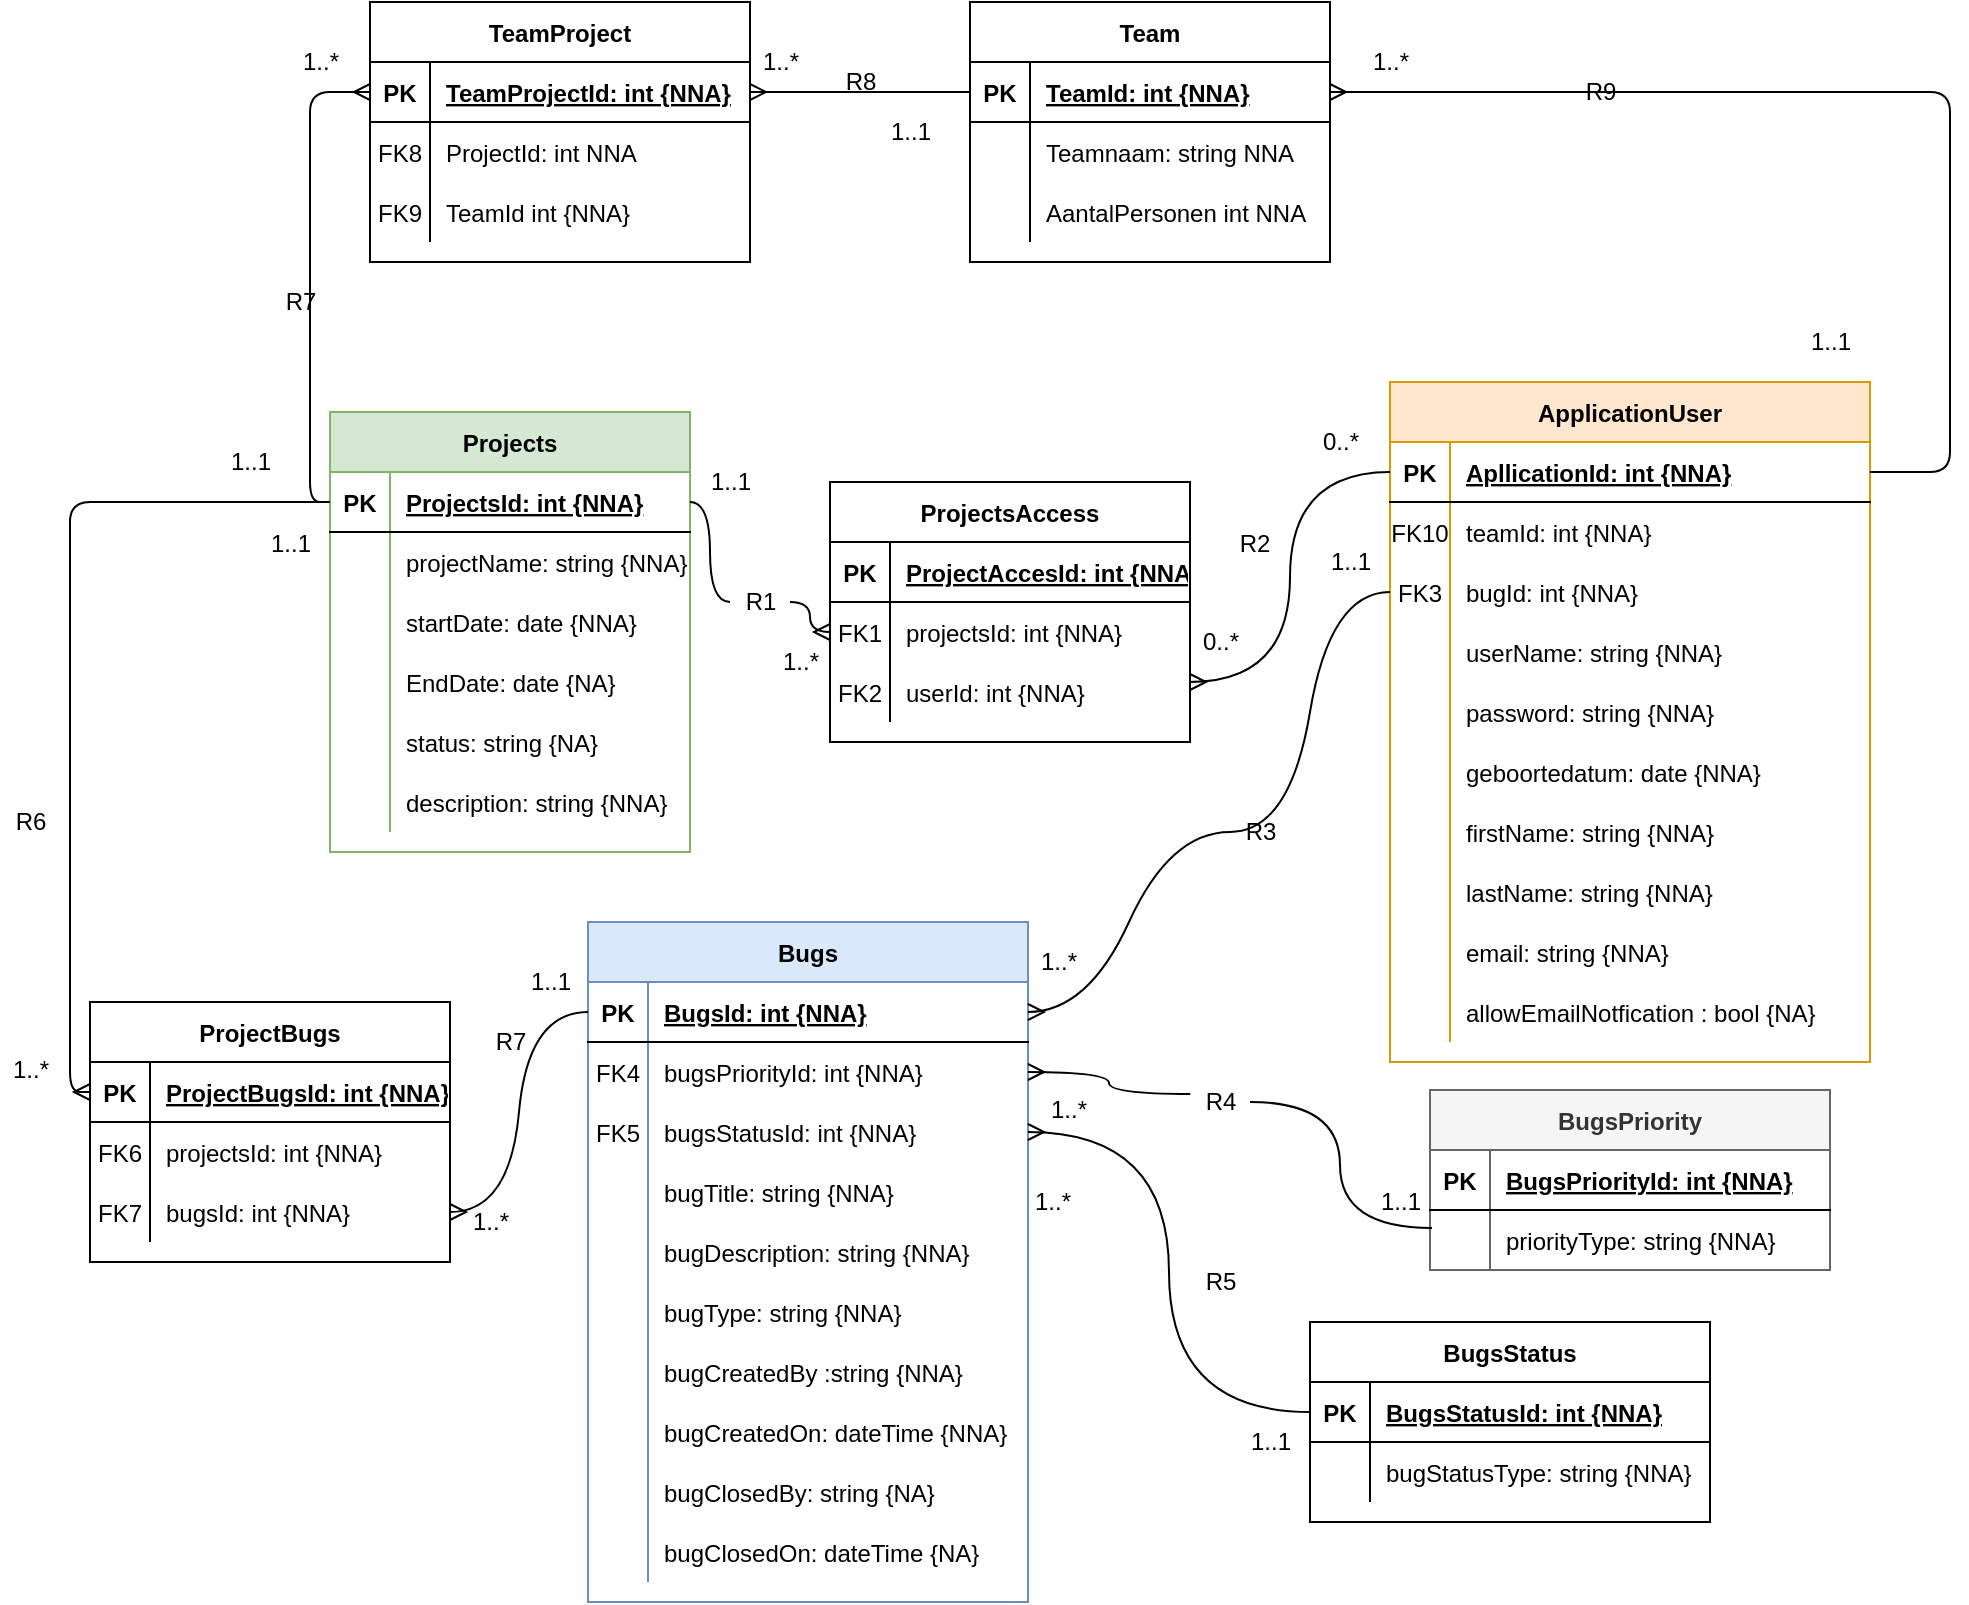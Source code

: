 <mxfile version="16.0.2" type="device"><diagram id="sYrJdFSdRzP28XP1w5QS" name="Page-1"><mxGraphModel dx="2331" dy="764" grid="1" gridSize="10" guides="1" tooltips="1" connect="1" arrows="1" fold="1" page="1" pageScale="1" pageWidth="827" pageHeight="1169" math="0" shadow="0"><root><mxCell id="0"/><mxCell id="1" parent="0"/><mxCell id="Xd3c6VwAZwD3uhumXCJo-1" value="Bugs" style="shape=table;startSize=30;container=1;collapsible=1;childLayout=tableLayout;fixedRows=1;rowLines=0;fontStyle=1;align=center;resizeLast=1;fillColor=#dae8fc;strokeColor=#6c8ebf;" parent="1" vertex="1"><mxGeometry x="159" y="510" width="220" height="340" as="geometry"/></mxCell><mxCell id="Xd3c6VwAZwD3uhumXCJo-2" value="" style="shape=partialRectangle;collapsible=0;dropTarget=0;pointerEvents=0;fillColor=none;top=0;left=0;bottom=1;right=0;points=[[0,0.5],[1,0.5]];portConstraint=eastwest;" parent="Xd3c6VwAZwD3uhumXCJo-1" vertex="1"><mxGeometry y="30" width="220" height="30" as="geometry"/></mxCell><mxCell id="Xd3c6VwAZwD3uhumXCJo-3" value="PK" style="shape=partialRectangle;connectable=0;fillColor=none;top=0;left=0;bottom=0;right=0;fontStyle=1;overflow=hidden;" parent="Xd3c6VwAZwD3uhumXCJo-2" vertex="1"><mxGeometry width="30" height="30" as="geometry"><mxRectangle width="30" height="30" as="alternateBounds"/></mxGeometry></mxCell><mxCell id="Xd3c6VwAZwD3uhumXCJo-4" value="BugsId: int {NNA}" style="shape=partialRectangle;connectable=0;fillColor=none;top=0;left=0;bottom=0;right=0;align=left;spacingLeft=6;fontStyle=5;overflow=hidden;" parent="Xd3c6VwAZwD3uhumXCJo-2" vertex="1"><mxGeometry x="30" width="190" height="30" as="geometry"><mxRectangle width="190" height="30" as="alternateBounds"/></mxGeometry></mxCell><mxCell id="Xd3c6VwAZwD3uhumXCJo-189" value="" style="shape=partialRectangle;collapsible=0;dropTarget=0;pointerEvents=0;fillColor=none;top=0;left=0;bottom=0;right=0;points=[[0,0.5],[1,0.5]];portConstraint=eastwest;" parent="Xd3c6VwAZwD3uhumXCJo-1" vertex="1"><mxGeometry y="60" width="220" height="30" as="geometry"/></mxCell><mxCell id="Xd3c6VwAZwD3uhumXCJo-190" value="FK4" style="shape=partialRectangle;connectable=0;fillColor=none;top=0;left=0;bottom=0;right=0;fontStyle=0;overflow=hidden;" parent="Xd3c6VwAZwD3uhumXCJo-189" vertex="1"><mxGeometry width="30" height="30" as="geometry"><mxRectangle width="30" height="30" as="alternateBounds"/></mxGeometry></mxCell><mxCell id="Xd3c6VwAZwD3uhumXCJo-191" value="bugsPriorityId: int {NNA}" style="shape=partialRectangle;connectable=0;fillColor=none;top=0;left=0;bottom=0;right=0;align=left;spacingLeft=6;fontStyle=0;overflow=hidden;" parent="Xd3c6VwAZwD3uhumXCJo-189" vertex="1"><mxGeometry x="30" width="190" height="30" as="geometry"><mxRectangle width="190" height="30" as="alternateBounds"/></mxGeometry></mxCell><mxCell id="Xd3c6VwAZwD3uhumXCJo-192" value="" style="shape=partialRectangle;collapsible=0;dropTarget=0;pointerEvents=0;fillColor=none;top=0;left=0;bottom=0;right=0;points=[[0,0.5],[1,0.5]];portConstraint=eastwest;" parent="Xd3c6VwAZwD3uhumXCJo-1" vertex="1"><mxGeometry y="90" width="220" height="30" as="geometry"/></mxCell><mxCell id="Xd3c6VwAZwD3uhumXCJo-193" value="FK5" style="shape=partialRectangle;connectable=0;fillColor=none;top=0;left=0;bottom=0;right=0;fontStyle=0;overflow=hidden;" parent="Xd3c6VwAZwD3uhumXCJo-192" vertex="1"><mxGeometry width="30" height="30" as="geometry"><mxRectangle width="30" height="30" as="alternateBounds"/></mxGeometry></mxCell><mxCell id="Xd3c6VwAZwD3uhumXCJo-194" value="bugsStatusId: int {NNA}" style="shape=partialRectangle;connectable=0;fillColor=none;top=0;left=0;bottom=0;right=0;align=left;spacingLeft=6;fontStyle=0;overflow=hidden;" parent="Xd3c6VwAZwD3uhumXCJo-192" vertex="1"><mxGeometry x="30" width="190" height="30" as="geometry"><mxRectangle width="190" height="30" as="alternateBounds"/></mxGeometry></mxCell><mxCell id="-JBkLrPbCirxYY0DL5yA-2" value="" style="shape=partialRectangle;collapsible=0;dropTarget=0;pointerEvents=0;fillColor=none;top=0;left=0;bottom=0;right=0;points=[[0,0.5],[1,0.5]];portConstraint=eastwest;" parent="Xd3c6VwAZwD3uhumXCJo-1" vertex="1"><mxGeometry y="120" width="220" height="30" as="geometry"/></mxCell><mxCell id="-JBkLrPbCirxYY0DL5yA-3" value="" style="shape=partialRectangle;connectable=0;fillColor=none;top=0;left=0;bottom=0;right=0;editable=1;overflow=hidden;" parent="-JBkLrPbCirxYY0DL5yA-2" vertex="1"><mxGeometry width="30" height="30" as="geometry"><mxRectangle width="30" height="30" as="alternateBounds"/></mxGeometry></mxCell><mxCell id="-JBkLrPbCirxYY0DL5yA-4" value="bugTitle: string {NNA}" style="shape=partialRectangle;connectable=0;fillColor=none;top=0;left=0;bottom=0;right=0;align=left;spacingLeft=6;overflow=hidden;" parent="-JBkLrPbCirxYY0DL5yA-2" vertex="1"><mxGeometry x="30" width="190" height="30" as="geometry"><mxRectangle width="190" height="30" as="alternateBounds"/></mxGeometry></mxCell><mxCell id="Xd3c6VwAZwD3uhumXCJo-137" value="" style="shape=partialRectangle;collapsible=0;dropTarget=0;pointerEvents=0;fillColor=none;top=0;left=0;bottom=0;right=0;points=[[0,0.5],[1,0.5]];portConstraint=eastwest;" parent="Xd3c6VwAZwD3uhumXCJo-1" vertex="1"><mxGeometry y="150" width="220" height="30" as="geometry"/></mxCell><mxCell id="Xd3c6VwAZwD3uhumXCJo-138" value="" style="shape=partialRectangle;connectable=0;fillColor=none;top=0;left=0;bottom=0;right=0;editable=1;overflow=hidden;" parent="Xd3c6VwAZwD3uhumXCJo-137" vertex="1"><mxGeometry width="30" height="30" as="geometry"><mxRectangle width="30" height="30" as="alternateBounds"/></mxGeometry></mxCell><mxCell id="Xd3c6VwAZwD3uhumXCJo-139" value="bugDescription: string {NNA}" style="shape=partialRectangle;connectable=0;fillColor=none;top=0;left=0;bottom=0;right=0;align=left;spacingLeft=6;overflow=hidden;" parent="Xd3c6VwAZwD3uhumXCJo-137" vertex="1"><mxGeometry x="30" width="190" height="30" as="geometry"><mxRectangle width="190" height="30" as="alternateBounds"/></mxGeometry></mxCell><mxCell id="Xd3c6VwAZwD3uhumXCJo-8" value="" style="shape=partialRectangle;collapsible=0;dropTarget=0;pointerEvents=0;fillColor=none;top=0;left=0;bottom=0;right=0;points=[[0,0.5],[1,0.5]];portConstraint=eastwest;" parent="Xd3c6VwAZwD3uhumXCJo-1" vertex="1"><mxGeometry y="180" width="220" height="30" as="geometry"/></mxCell><mxCell id="Xd3c6VwAZwD3uhumXCJo-9" value="" style="shape=partialRectangle;connectable=0;fillColor=none;top=0;left=0;bottom=0;right=0;editable=1;overflow=hidden;" parent="Xd3c6VwAZwD3uhumXCJo-8" vertex="1"><mxGeometry width="30" height="30" as="geometry"><mxRectangle width="30" height="30" as="alternateBounds"/></mxGeometry></mxCell><mxCell id="Xd3c6VwAZwD3uhumXCJo-10" value="bugType: string {NNA}" style="shape=partialRectangle;connectable=0;fillColor=none;top=0;left=0;bottom=0;right=0;align=left;spacingLeft=6;overflow=hidden;" parent="Xd3c6VwAZwD3uhumXCJo-8" vertex="1"><mxGeometry x="30" width="190" height="30" as="geometry"><mxRectangle width="190" height="30" as="alternateBounds"/></mxGeometry></mxCell><mxCell id="Xd3c6VwAZwD3uhumXCJo-11" value="" style="shape=partialRectangle;collapsible=0;dropTarget=0;pointerEvents=0;fillColor=none;top=0;left=0;bottom=0;right=0;points=[[0,0.5],[1,0.5]];portConstraint=eastwest;" parent="Xd3c6VwAZwD3uhumXCJo-1" vertex="1"><mxGeometry y="210" width="220" height="30" as="geometry"/></mxCell><mxCell id="Xd3c6VwAZwD3uhumXCJo-12" value="" style="shape=partialRectangle;connectable=0;fillColor=none;top=0;left=0;bottom=0;right=0;editable=1;overflow=hidden;" parent="Xd3c6VwAZwD3uhumXCJo-11" vertex="1"><mxGeometry width="30" height="30" as="geometry"><mxRectangle width="30" height="30" as="alternateBounds"/></mxGeometry></mxCell><mxCell id="Xd3c6VwAZwD3uhumXCJo-13" value="bugCreatedBy :string {NNA}" style="shape=partialRectangle;connectable=0;fillColor=none;top=0;left=0;bottom=0;right=0;align=left;spacingLeft=6;overflow=hidden;" parent="Xd3c6VwAZwD3uhumXCJo-11" vertex="1"><mxGeometry x="30" width="190" height="30" as="geometry"><mxRectangle width="190" height="30" as="alternateBounds"/></mxGeometry></mxCell><mxCell id="-JBkLrPbCirxYY0DL5yA-50" value="" style="shape=partialRectangle;collapsible=0;dropTarget=0;pointerEvents=0;fillColor=none;top=0;left=0;bottom=0;right=0;points=[[0,0.5],[1,0.5]];portConstraint=eastwest;" parent="Xd3c6VwAZwD3uhumXCJo-1" vertex="1"><mxGeometry y="240" width="220" height="30" as="geometry"/></mxCell><mxCell id="-JBkLrPbCirxYY0DL5yA-51" value="" style="shape=partialRectangle;connectable=0;fillColor=none;top=0;left=0;bottom=0;right=0;editable=1;overflow=hidden;" parent="-JBkLrPbCirxYY0DL5yA-50" vertex="1"><mxGeometry width="30" height="30" as="geometry"><mxRectangle width="30" height="30" as="alternateBounds"/></mxGeometry></mxCell><mxCell id="-JBkLrPbCirxYY0DL5yA-52" value="bugCreatedOn: dateTime {NNA}" style="shape=partialRectangle;connectable=0;fillColor=none;top=0;left=0;bottom=0;right=0;align=left;spacingLeft=6;overflow=hidden;" parent="-JBkLrPbCirxYY0DL5yA-50" vertex="1"><mxGeometry x="30" width="190" height="30" as="geometry"><mxRectangle width="190" height="30" as="alternateBounds"/></mxGeometry></mxCell><mxCell id="Xd3c6VwAZwD3uhumXCJo-33" value="" style="shape=partialRectangle;collapsible=0;dropTarget=0;pointerEvents=0;fillColor=none;top=0;left=0;bottom=0;right=0;points=[[0,0.5],[1,0.5]];portConstraint=eastwest;" parent="Xd3c6VwAZwD3uhumXCJo-1" vertex="1"><mxGeometry y="270" width="220" height="30" as="geometry"/></mxCell><mxCell id="Xd3c6VwAZwD3uhumXCJo-34" value="" style="shape=partialRectangle;connectable=0;fillColor=none;top=0;left=0;bottom=0;right=0;editable=1;overflow=hidden;" parent="Xd3c6VwAZwD3uhumXCJo-33" vertex="1"><mxGeometry width="30" height="30" as="geometry"><mxRectangle width="30" height="30" as="alternateBounds"/></mxGeometry></mxCell><mxCell id="Xd3c6VwAZwD3uhumXCJo-35" value="bugClosedBy: string {NA}" style="shape=partialRectangle;connectable=0;fillColor=none;top=0;left=0;bottom=0;right=0;align=left;spacingLeft=6;overflow=hidden;" parent="Xd3c6VwAZwD3uhumXCJo-33" vertex="1"><mxGeometry x="30" width="190" height="30" as="geometry"><mxRectangle width="190" height="30" as="alternateBounds"/></mxGeometry></mxCell><mxCell id="Xd3c6VwAZwD3uhumXCJo-36" value="" style="shape=partialRectangle;collapsible=0;dropTarget=0;pointerEvents=0;fillColor=none;top=0;left=0;bottom=0;right=0;points=[[0,0.5],[1,0.5]];portConstraint=eastwest;" parent="Xd3c6VwAZwD3uhumXCJo-1" vertex="1"><mxGeometry y="300" width="220" height="30" as="geometry"/></mxCell><mxCell id="Xd3c6VwAZwD3uhumXCJo-37" value="" style="shape=partialRectangle;connectable=0;fillColor=none;top=0;left=0;bottom=0;right=0;editable=1;overflow=hidden;" parent="Xd3c6VwAZwD3uhumXCJo-36" vertex="1"><mxGeometry width="30" height="30" as="geometry"><mxRectangle width="30" height="30" as="alternateBounds"/></mxGeometry></mxCell><mxCell id="Xd3c6VwAZwD3uhumXCJo-38" value="bugClosedOn: dateTime {NA}" style="shape=partialRectangle;connectable=0;fillColor=none;top=0;left=0;bottom=0;right=0;align=left;spacingLeft=6;overflow=hidden;" parent="Xd3c6VwAZwD3uhumXCJo-36" vertex="1"><mxGeometry x="30" width="190" height="30" as="geometry"><mxRectangle width="190" height="30" as="alternateBounds"/></mxGeometry></mxCell><mxCell id="Xd3c6VwAZwD3uhumXCJo-14" value="BugsPriority" style="shape=table;startSize=30;container=1;collapsible=1;childLayout=tableLayout;fixedRows=1;rowLines=0;fontStyle=1;align=center;resizeLast=1;fillColor=#f5f5f5;fontColor=#333333;strokeColor=#666666;" parent="1" vertex="1"><mxGeometry x="580" y="594" width="200" height="90" as="geometry"/></mxCell><mxCell id="Xd3c6VwAZwD3uhumXCJo-15" value="" style="shape=partialRectangle;collapsible=0;dropTarget=0;pointerEvents=0;fillColor=none;top=0;left=0;bottom=1;right=0;points=[[0,0.5],[1,0.5]];portConstraint=eastwest;" parent="Xd3c6VwAZwD3uhumXCJo-14" vertex="1"><mxGeometry y="30" width="200" height="30" as="geometry"/></mxCell><mxCell id="Xd3c6VwAZwD3uhumXCJo-16" value="PK" style="shape=partialRectangle;connectable=0;fillColor=none;top=0;left=0;bottom=0;right=0;fontStyle=1;overflow=hidden;" parent="Xd3c6VwAZwD3uhumXCJo-15" vertex="1"><mxGeometry width="30" height="30" as="geometry"><mxRectangle width="30" height="30" as="alternateBounds"/></mxGeometry></mxCell><mxCell id="Xd3c6VwAZwD3uhumXCJo-17" value="BugsPriorityId: int {NNA}" style="shape=partialRectangle;connectable=0;fillColor=none;top=0;left=0;bottom=0;right=0;align=left;spacingLeft=6;fontStyle=5;overflow=hidden;" parent="Xd3c6VwAZwD3uhumXCJo-15" vertex="1"><mxGeometry x="30" width="170" height="30" as="geometry"><mxRectangle width="170" height="30" as="alternateBounds"/></mxGeometry></mxCell><mxCell id="Xd3c6VwAZwD3uhumXCJo-18" value="" style="shape=partialRectangle;collapsible=0;dropTarget=0;pointerEvents=0;fillColor=none;top=0;left=0;bottom=0;right=0;points=[[0,0.5],[1,0.5]];portConstraint=eastwest;" parent="Xd3c6VwAZwD3uhumXCJo-14" vertex="1"><mxGeometry y="60" width="200" height="30" as="geometry"/></mxCell><mxCell id="Xd3c6VwAZwD3uhumXCJo-19" value="" style="shape=partialRectangle;connectable=0;fillColor=none;top=0;left=0;bottom=0;right=0;editable=1;overflow=hidden;" parent="Xd3c6VwAZwD3uhumXCJo-18" vertex="1"><mxGeometry width="30" height="30" as="geometry"><mxRectangle width="30" height="30" as="alternateBounds"/></mxGeometry></mxCell><mxCell id="Xd3c6VwAZwD3uhumXCJo-20" value="priorityType: string {NNA}" style="shape=partialRectangle;connectable=0;fillColor=none;top=0;left=0;bottom=0;right=0;align=left;spacingLeft=6;overflow=hidden;" parent="Xd3c6VwAZwD3uhumXCJo-18" vertex="1"><mxGeometry x="30" width="170" height="30" as="geometry"><mxRectangle width="170" height="30" as="alternateBounds"/></mxGeometry></mxCell><mxCell id="Xd3c6VwAZwD3uhumXCJo-39" value="Projects" style="shape=table;startSize=30;container=1;collapsible=1;childLayout=tableLayout;fixedRows=1;rowLines=0;fontStyle=1;align=center;resizeLast=1;fillColor=#d5e8d4;strokeColor=#82b366;" parent="1" vertex="1"><mxGeometry x="30" y="255" width="180" height="220" as="geometry"/></mxCell><mxCell id="Xd3c6VwAZwD3uhumXCJo-40" value="" style="shape=partialRectangle;collapsible=0;dropTarget=0;pointerEvents=0;fillColor=none;top=0;left=0;bottom=1;right=0;points=[[0,0.5],[1,0.5]];portConstraint=eastwest;" parent="Xd3c6VwAZwD3uhumXCJo-39" vertex="1"><mxGeometry y="30" width="180" height="30" as="geometry"/></mxCell><mxCell id="Xd3c6VwAZwD3uhumXCJo-41" value="PK" style="shape=partialRectangle;connectable=0;fillColor=none;top=0;left=0;bottom=0;right=0;fontStyle=1;overflow=hidden;" parent="Xd3c6VwAZwD3uhumXCJo-40" vertex="1"><mxGeometry width="30" height="30" as="geometry"><mxRectangle width="30" height="30" as="alternateBounds"/></mxGeometry></mxCell><mxCell id="Xd3c6VwAZwD3uhumXCJo-42" value="ProjectsId: int {NNA}" style="shape=partialRectangle;connectable=0;fillColor=none;top=0;left=0;bottom=0;right=0;align=left;spacingLeft=6;fontStyle=5;overflow=hidden;" parent="Xd3c6VwAZwD3uhumXCJo-40" vertex="1"><mxGeometry x="30" width="150" height="30" as="geometry"><mxRectangle width="150" height="30" as="alternateBounds"/></mxGeometry></mxCell><mxCell id="Xd3c6VwAZwD3uhumXCJo-43" value="" style="shape=partialRectangle;collapsible=0;dropTarget=0;pointerEvents=0;fillColor=none;top=0;left=0;bottom=0;right=0;points=[[0,0.5],[1,0.5]];portConstraint=eastwest;" parent="Xd3c6VwAZwD3uhumXCJo-39" vertex="1"><mxGeometry y="60" width="180" height="30" as="geometry"/></mxCell><mxCell id="Xd3c6VwAZwD3uhumXCJo-44" value="" style="shape=partialRectangle;connectable=0;fillColor=none;top=0;left=0;bottom=0;right=0;editable=1;overflow=hidden;" parent="Xd3c6VwAZwD3uhumXCJo-43" vertex="1"><mxGeometry width="30" height="30" as="geometry"><mxRectangle width="30" height="30" as="alternateBounds"/></mxGeometry></mxCell><mxCell id="Xd3c6VwAZwD3uhumXCJo-45" value="projectName: string {NNA}" style="shape=partialRectangle;connectable=0;fillColor=none;top=0;left=0;bottom=0;right=0;align=left;spacingLeft=6;overflow=hidden;" parent="Xd3c6VwAZwD3uhumXCJo-43" vertex="1"><mxGeometry x="30" width="150" height="30" as="geometry"><mxRectangle width="150" height="30" as="alternateBounds"/></mxGeometry></mxCell><mxCell id="Xd3c6VwAZwD3uhumXCJo-46" value="" style="shape=partialRectangle;collapsible=0;dropTarget=0;pointerEvents=0;fillColor=none;top=0;left=0;bottom=0;right=0;points=[[0,0.5],[1,0.5]];portConstraint=eastwest;" parent="Xd3c6VwAZwD3uhumXCJo-39" vertex="1"><mxGeometry y="90" width="180" height="30" as="geometry"/></mxCell><mxCell id="Xd3c6VwAZwD3uhumXCJo-47" value="" style="shape=partialRectangle;connectable=0;fillColor=none;top=0;left=0;bottom=0;right=0;editable=1;overflow=hidden;" parent="Xd3c6VwAZwD3uhumXCJo-46" vertex="1"><mxGeometry width="30" height="30" as="geometry"><mxRectangle width="30" height="30" as="alternateBounds"/></mxGeometry></mxCell><mxCell id="Xd3c6VwAZwD3uhumXCJo-48" value="startDate: date {NNA}" style="shape=partialRectangle;connectable=0;fillColor=none;top=0;left=0;bottom=0;right=0;align=left;spacingLeft=6;overflow=hidden;" parent="Xd3c6VwAZwD3uhumXCJo-46" vertex="1"><mxGeometry x="30" width="150" height="30" as="geometry"><mxRectangle width="150" height="30" as="alternateBounds"/></mxGeometry></mxCell><mxCell id="Xd3c6VwAZwD3uhumXCJo-49" value="" style="shape=partialRectangle;collapsible=0;dropTarget=0;pointerEvents=0;fillColor=none;top=0;left=0;bottom=0;right=0;points=[[0,0.5],[1,0.5]];portConstraint=eastwest;" parent="Xd3c6VwAZwD3uhumXCJo-39" vertex="1"><mxGeometry y="120" width="180" height="30" as="geometry"/></mxCell><mxCell id="Xd3c6VwAZwD3uhumXCJo-50" value="" style="shape=partialRectangle;connectable=0;fillColor=none;top=0;left=0;bottom=0;right=0;editable=1;overflow=hidden;" parent="Xd3c6VwAZwD3uhumXCJo-49" vertex="1"><mxGeometry width="30" height="30" as="geometry"><mxRectangle width="30" height="30" as="alternateBounds"/></mxGeometry></mxCell><mxCell id="Xd3c6VwAZwD3uhumXCJo-51" value="EndDate: date {NA}" style="shape=partialRectangle;connectable=0;fillColor=none;top=0;left=0;bottom=0;right=0;align=left;spacingLeft=6;overflow=hidden;" parent="Xd3c6VwAZwD3uhumXCJo-49" vertex="1"><mxGeometry x="30" width="150" height="30" as="geometry"><mxRectangle width="150" height="30" as="alternateBounds"/></mxGeometry></mxCell><mxCell id="Xd3c6VwAZwD3uhumXCJo-52" value="" style="shape=partialRectangle;collapsible=0;dropTarget=0;pointerEvents=0;fillColor=none;top=0;left=0;bottom=0;right=0;points=[[0,0.5],[1,0.5]];portConstraint=eastwest;" parent="Xd3c6VwAZwD3uhumXCJo-39" vertex="1"><mxGeometry y="150" width="180" height="30" as="geometry"/></mxCell><mxCell id="Xd3c6VwAZwD3uhumXCJo-53" value="" style="shape=partialRectangle;connectable=0;fillColor=none;top=0;left=0;bottom=0;right=0;editable=1;overflow=hidden;" parent="Xd3c6VwAZwD3uhumXCJo-52" vertex="1"><mxGeometry width="30" height="30" as="geometry"><mxRectangle width="30" height="30" as="alternateBounds"/></mxGeometry></mxCell><mxCell id="Xd3c6VwAZwD3uhumXCJo-54" value="status: string {NA}" style="shape=partialRectangle;connectable=0;fillColor=none;top=0;left=0;bottom=0;right=0;align=left;spacingLeft=6;overflow=hidden;" parent="Xd3c6VwAZwD3uhumXCJo-52" vertex="1"><mxGeometry x="30" width="150" height="30" as="geometry"><mxRectangle width="150" height="30" as="alternateBounds"/></mxGeometry></mxCell><mxCell id="Xd3c6VwAZwD3uhumXCJo-55" value="" style="shape=partialRectangle;collapsible=0;dropTarget=0;pointerEvents=0;fillColor=none;top=0;left=0;bottom=0;right=0;points=[[0,0.5],[1,0.5]];portConstraint=eastwest;" parent="Xd3c6VwAZwD3uhumXCJo-39" vertex="1"><mxGeometry y="180" width="180" height="30" as="geometry"/></mxCell><mxCell id="Xd3c6VwAZwD3uhumXCJo-56" value="" style="shape=partialRectangle;connectable=0;fillColor=none;top=0;left=0;bottom=0;right=0;editable=1;overflow=hidden;" parent="Xd3c6VwAZwD3uhumXCJo-55" vertex="1"><mxGeometry width="30" height="30" as="geometry"><mxRectangle width="30" height="30" as="alternateBounds"/></mxGeometry></mxCell><mxCell id="Xd3c6VwAZwD3uhumXCJo-57" value="description: string {NNA}" style="shape=partialRectangle;connectable=0;fillColor=none;top=0;left=0;bottom=0;right=0;align=left;spacingLeft=6;overflow=hidden;" parent="Xd3c6VwAZwD3uhumXCJo-55" vertex="1"><mxGeometry x="30" width="150" height="30" as="geometry"><mxRectangle width="150" height="30" as="alternateBounds"/></mxGeometry></mxCell><mxCell id="Xd3c6VwAZwD3uhumXCJo-64" value="ApplicationUser" style="shape=table;startSize=30;container=1;collapsible=1;childLayout=tableLayout;fixedRows=1;rowLines=0;fontStyle=1;align=center;resizeLast=1;fillColor=#ffe6cc;strokeColor=#d79b00;" parent="1" vertex="1"><mxGeometry x="560" y="240" width="240" height="340" as="geometry"/></mxCell><mxCell id="Xd3c6VwAZwD3uhumXCJo-65" value="" style="shape=partialRectangle;collapsible=0;dropTarget=0;pointerEvents=0;fillColor=none;top=0;left=0;bottom=1;right=0;points=[[0,0.5],[1,0.5]];portConstraint=eastwest;" parent="Xd3c6VwAZwD3uhumXCJo-64" vertex="1"><mxGeometry y="30" width="240" height="30" as="geometry"/></mxCell><mxCell id="Xd3c6VwAZwD3uhumXCJo-66" value="PK" style="shape=partialRectangle;connectable=0;fillColor=none;top=0;left=0;bottom=0;right=0;fontStyle=1;overflow=hidden;" parent="Xd3c6VwAZwD3uhumXCJo-65" vertex="1"><mxGeometry width="30" height="30" as="geometry"><mxRectangle width="30" height="30" as="alternateBounds"/></mxGeometry></mxCell><mxCell id="Xd3c6VwAZwD3uhumXCJo-67" value="ApllicationId: int {NNA}" style="shape=partialRectangle;connectable=0;fillColor=none;top=0;left=0;bottom=0;right=0;align=left;spacingLeft=6;fontStyle=5;overflow=hidden;" parent="Xd3c6VwAZwD3uhumXCJo-65" vertex="1"><mxGeometry x="30" width="210" height="30" as="geometry"><mxRectangle width="210" height="30" as="alternateBounds"/></mxGeometry></mxCell><mxCell id="Kerm3SxklqnUk0XQugny-40" value="" style="shape=partialRectangle;collapsible=0;dropTarget=0;pointerEvents=0;fillColor=none;top=0;left=0;bottom=0;right=0;points=[[0,0.5],[1,0.5]];portConstraint=eastwest;" parent="Xd3c6VwAZwD3uhumXCJo-64" vertex="1"><mxGeometry y="60" width="240" height="30" as="geometry"/></mxCell><mxCell id="Kerm3SxklqnUk0XQugny-41" value="FK10" style="shape=partialRectangle;connectable=0;fillColor=none;top=0;left=0;bottom=0;right=0;fontStyle=0;overflow=hidden;" parent="Kerm3SxklqnUk0XQugny-40" vertex="1"><mxGeometry width="30" height="30" as="geometry"/></mxCell><mxCell id="Kerm3SxklqnUk0XQugny-42" value="teamId: int {NNA}" style="shape=partialRectangle;connectable=0;fillColor=none;top=0;left=0;bottom=0;right=0;align=left;spacingLeft=6;fontStyle=0;overflow=hidden;" parent="Kerm3SxklqnUk0XQugny-40" vertex="1"><mxGeometry x="30" width="210" height="30" as="geometry"/></mxCell><mxCell id="-JBkLrPbCirxYY0DL5yA-9" value="" style="shape=partialRectangle;collapsible=0;dropTarget=0;pointerEvents=0;fillColor=none;top=0;left=0;bottom=0;right=0;points=[[0,0.5],[1,0.5]];portConstraint=eastwest;" parent="Xd3c6VwAZwD3uhumXCJo-64" vertex="1"><mxGeometry y="90" width="240" height="30" as="geometry"/></mxCell><mxCell id="-JBkLrPbCirxYY0DL5yA-10" value="FK3" style="shape=partialRectangle;connectable=0;fillColor=none;top=0;left=0;bottom=0;right=0;fontStyle=0;overflow=hidden;" parent="-JBkLrPbCirxYY0DL5yA-9" vertex="1"><mxGeometry width="30" height="30" as="geometry"><mxRectangle width="30" height="30" as="alternateBounds"/></mxGeometry></mxCell><mxCell id="-JBkLrPbCirxYY0DL5yA-11" value="bugId: int {NNA}" style="shape=partialRectangle;connectable=0;fillColor=none;top=0;left=0;bottom=0;right=0;align=left;spacingLeft=6;fontStyle=0;overflow=hidden;" parent="-JBkLrPbCirxYY0DL5yA-9" vertex="1"><mxGeometry x="30" width="210" height="30" as="geometry"><mxRectangle width="210" height="30" as="alternateBounds"/></mxGeometry></mxCell><mxCell id="Xd3c6VwAZwD3uhumXCJo-68" value="" style="shape=partialRectangle;collapsible=0;dropTarget=0;pointerEvents=0;fillColor=none;top=0;left=0;bottom=0;right=0;points=[[0,0.5],[1,0.5]];portConstraint=eastwest;" parent="Xd3c6VwAZwD3uhumXCJo-64" vertex="1"><mxGeometry y="120" width="240" height="30" as="geometry"/></mxCell><mxCell id="Xd3c6VwAZwD3uhumXCJo-69" value="" style="shape=partialRectangle;connectable=0;fillColor=none;top=0;left=0;bottom=0;right=0;editable=1;overflow=hidden;" parent="Xd3c6VwAZwD3uhumXCJo-68" vertex="1"><mxGeometry width="30" height="30" as="geometry"><mxRectangle width="30" height="30" as="alternateBounds"/></mxGeometry></mxCell><mxCell id="Xd3c6VwAZwD3uhumXCJo-70" value="userName: string {NNA}" style="shape=partialRectangle;connectable=0;fillColor=none;top=0;left=0;bottom=0;right=0;align=left;spacingLeft=6;overflow=hidden;" parent="Xd3c6VwAZwD3uhumXCJo-68" vertex="1"><mxGeometry x="30" width="210" height="30" as="geometry"><mxRectangle width="210" height="30" as="alternateBounds"/></mxGeometry></mxCell><mxCell id="Xd3c6VwAZwD3uhumXCJo-71" value="" style="shape=partialRectangle;collapsible=0;dropTarget=0;pointerEvents=0;fillColor=none;top=0;left=0;bottom=0;right=0;points=[[0,0.5],[1,0.5]];portConstraint=eastwest;" parent="Xd3c6VwAZwD3uhumXCJo-64" vertex="1"><mxGeometry y="150" width="240" height="30" as="geometry"/></mxCell><mxCell id="Xd3c6VwAZwD3uhumXCJo-72" value="" style="shape=partialRectangle;connectable=0;fillColor=none;top=0;left=0;bottom=0;right=0;editable=1;overflow=hidden;" parent="Xd3c6VwAZwD3uhumXCJo-71" vertex="1"><mxGeometry width="30" height="30" as="geometry"><mxRectangle width="30" height="30" as="alternateBounds"/></mxGeometry></mxCell><mxCell id="Xd3c6VwAZwD3uhumXCJo-73" value="password: string {NNA}" style="shape=partialRectangle;connectable=0;fillColor=none;top=0;left=0;bottom=0;right=0;align=left;spacingLeft=6;overflow=hidden;" parent="Xd3c6VwAZwD3uhumXCJo-71" vertex="1"><mxGeometry x="30" width="210" height="30" as="geometry"><mxRectangle width="210" height="30" as="alternateBounds"/></mxGeometry></mxCell><mxCell id="-JBkLrPbCirxYY0DL5yA-46" value="" style="shape=partialRectangle;collapsible=0;dropTarget=0;pointerEvents=0;fillColor=none;top=0;left=0;bottom=0;right=0;points=[[0,0.5],[1,0.5]];portConstraint=eastwest;" parent="Xd3c6VwAZwD3uhumXCJo-64" vertex="1"><mxGeometry y="180" width="240" height="30" as="geometry"/></mxCell><mxCell id="-JBkLrPbCirxYY0DL5yA-47" value="" style="shape=partialRectangle;connectable=0;fillColor=none;top=0;left=0;bottom=0;right=0;editable=1;overflow=hidden;" parent="-JBkLrPbCirxYY0DL5yA-46" vertex="1"><mxGeometry width="30" height="30" as="geometry"><mxRectangle width="30" height="30" as="alternateBounds"/></mxGeometry></mxCell><mxCell id="-JBkLrPbCirxYY0DL5yA-48" value="geboortedatum: date {NNA}" style="shape=partialRectangle;connectable=0;fillColor=none;top=0;left=0;bottom=0;right=0;align=left;spacingLeft=6;overflow=hidden;" parent="-JBkLrPbCirxYY0DL5yA-46" vertex="1"><mxGeometry x="30" width="210" height="30" as="geometry"><mxRectangle width="210" height="30" as="alternateBounds"/></mxGeometry></mxCell><mxCell id="Xd3c6VwAZwD3uhumXCJo-74" value="" style="shape=partialRectangle;collapsible=0;dropTarget=0;pointerEvents=0;fillColor=none;top=0;left=0;bottom=0;right=0;points=[[0,0.5],[1,0.5]];portConstraint=eastwest;" parent="Xd3c6VwAZwD3uhumXCJo-64" vertex="1"><mxGeometry y="210" width="240" height="30" as="geometry"/></mxCell><mxCell id="Xd3c6VwAZwD3uhumXCJo-75" value="" style="shape=partialRectangle;connectable=0;fillColor=none;top=0;left=0;bottom=0;right=0;editable=1;overflow=hidden;" parent="Xd3c6VwAZwD3uhumXCJo-74" vertex="1"><mxGeometry width="30" height="30" as="geometry"><mxRectangle width="30" height="30" as="alternateBounds"/></mxGeometry></mxCell><mxCell id="Xd3c6VwAZwD3uhumXCJo-76" value="firstName: string {NNA}" style="shape=partialRectangle;connectable=0;fillColor=none;top=0;left=0;bottom=0;right=0;align=left;spacingLeft=6;overflow=hidden;" parent="Xd3c6VwAZwD3uhumXCJo-74" vertex="1"><mxGeometry x="30" width="210" height="30" as="geometry"><mxRectangle width="210" height="30" as="alternateBounds"/></mxGeometry></mxCell><mxCell id="Xd3c6VwAZwD3uhumXCJo-77" value="" style="shape=partialRectangle;collapsible=0;dropTarget=0;pointerEvents=0;fillColor=none;top=0;left=0;bottom=0;right=0;points=[[0,0.5],[1,0.5]];portConstraint=eastwest;" parent="Xd3c6VwAZwD3uhumXCJo-64" vertex="1"><mxGeometry y="240" width="240" height="30" as="geometry"/></mxCell><mxCell id="Xd3c6VwAZwD3uhumXCJo-78" value="" style="shape=partialRectangle;connectable=0;fillColor=none;top=0;left=0;bottom=0;right=0;editable=1;overflow=hidden;" parent="Xd3c6VwAZwD3uhumXCJo-77" vertex="1"><mxGeometry width="30" height="30" as="geometry"><mxRectangle width="30" height="30" as="alternateBounds"/></mxGeometry></mxCell><mxCell id="Xd3c6VwAZwD3uhumXCJo-79" value="lastName: string {NNA}" style="shape=partialRectangle;connectable=0;fillColor=none;top=0;left=0;bottom=0;right=0;align=left;spacingLeft=6;overflow=hidden;" parent="Xd3c6VwAZwD3uhumXCJo-77" vertex="1"><mxGeometry x="30" width="210" height="30" as="geometry"><mxRectangle width="210" height="30" as="alternateBounds"/></mxGeometry></mxCell><mxCell id="Xd3c6VwAZwD3uhumXCJo-89" value="" style="shape=partialRectangle;collapsible=0;dropTarget=0;pointerEvents=0;fillColor=none;top=0;left=0;bottom=0;right=0;points=[[0,0.5],[1,0.5]];portConstraint=eastwest;" parent="Xd3c6VwAZwD3uhumXCJo-64" vertex="1"><mxGeometry y="270" width="240" height="30" as="geometry"/></mxCell><mxCell id="Xd3c6VwAZwD3uhumXCJo-90" value="" style="shape=partialRectangle;connectable=0;fillColor=none;top=0;left=0;bottom=0;right=0;editable=1;overflow=hidden;" parent="Xd3c6VwAZwD3uhumXCJo-89" vertex="1"><mxGeometry width="30" height="30" as="geometry"><mxRectangle width="30" height="30" as="alternateBounds"/></mxGeometry></mxCell><mxCell id="Xd3c6VwAZwD3uhumXCJo-91" value="email: string {NNA}" style="shape=partialRectangle;connectable=0;fillColor=none;top=0;left=0;bottom=0;right=0;align=left;spacingLeft=6;overflow=hidden;" parent="Xd3c6VwAZwD3uhumXCJo-89" vertex="1"><mxGeometry x="30" width="210" height="30" as="geometry"><mxRectangle width="210" height="30" as="alternateBounds"/></mxGeometry></mxCell><mxCell id="Xd3c6VwAZwD3uhumXCJo-186" value="" style="shape=partialRectangle;collapsible=0;dropTarget=0;pointerEvents=0;fillColor=none;top=0;left=0;bottom=0;right=0;points=[[0,0.5],[1,0.5]];portConstraint=eastwest;" parent="Xd3c6VwAZwD3uhumXCJo-64" vertex="1"><mxGeometry y="300" width="240" height="30" as="geometry"/></mxCell><mxCell id="Xd3c6VwAZwD3uhumXCJo-187" value="" style="shape=partialRectangle;connectable=0;fillColor=none;top=0;left=0;bottom=0;right=0;editable=1;overflow=hidden;" parent="Xd3c6VwAZwD3uhumXCJo-186" vertex="1"><mxGeometry width="30" height="30" as="geometry"><mxRectangle width="30" height="30" as="alternateBounds"/></mxGeometry></mxCell><mxCell id="Xd3c6VwAZwD3uhumXCJo-188" value="allowEmailNotfication : bool {NA}" style="shape=partialRectangle;connectable=0;fillColor=none;top=0;left=0;bottom=0;right=0;align=left;spacingLeft=6;overflow=hidden;" parent="Xd3c6VwAZwD3uhumXCJo-186" vertex="1"><mxGeometry x="30" width="210" height="30" as="geometry"><mxRectangle width="210" height="30" as="alternateBounds"/></mxGeometry></mxCell><mxCell id="Xd3c6VwAZwD3uhumXCJo-153" value="BugsStatus" style="shape=table;startSize=30;container=1;collapsible=1;childLayout=tableLayout;fixedRows=1;rowLines=0;fontStyle=1;align=center;resizeLast=1;" parent="1" vertex="1"><mxGeometry x="520" y="710" width="200" height="100" as="geometry"/></mxCell><mxCell id="Xd3c6VwAZwD3uhumXCJo-154" value="" style="shape=partialRectangle;collapsible=0;dropTarget=0;pointerEvents=0;fillColor=none;top=0;left=0;bottom=1;right=0;points=[[0,0.5],[1,0.5]];portConstraint=eastwest;" parent="Xd3c6VwAZwD3uhumXCJo-153" vertex="1"><mxGeometry y="30" width="200" height="30" as="geometry"/></mxCell><mxCell id="Xd3c6VwAZwD3uhumXCJo-155" value="PK" style="shape=partialRectangle;connectable=0;fillColor=none;top=0;left=0;bottom=0;right=0;fontStyle=1;overflow=hidden;" parent="Xd3c6VwAZwD3uhumXCJo-154" vertex="1"><mxGeometry width="30" height="30" as="geometry"><mxRectangle width="30" height="30" as="alternateBounds"/></mxGeometry></mxCell><mxCell id="Xd3c6VwAZwD3uhumXCJo-156" value="BugsStatusId: int {NNA}" style="shape=partialRectangle;connectable=0;fillColor=none;top=0;left=0;bottom=0;right=0;align=left;spacingLeft=6;fontStyle=5;overflow=hidden;" parent="Xd3c6VwAZwD3uhumXCJo-154" vertex="1"><mxGeometry x="30" width="170" height="30" as="geometry"><mxRectangle width="170" height="30" as="alternateBounds"/></mxGeometry></mxCell><mxCell id="Xd3c6VwAZwD3uhumXCJo-157" value="" style="shape=partialRectangle;collapsible=0;dropTarget=0;pointerEvents=0;fillColor=none;top=0;left=0;bottom=0;right=0;points=[[0,0.5],[1,0.5]];portConstraint=eastwest;" parent="Xd3c6VwAZwD3uhumXCJo-153" vertex="1"><mxGeometry y="60" width="200" height="30" as="geometry"/></mxCell><mxCell id="Xd3c6VwAZwD3uhumXCJo-158" value="" style="shape=partialRectangle;connectable=0;fillColor=none;top=0;left=0;bottom=0;right=0;editable=1;overflow=hidden;" parent="Xd3c6VwAZwD3uhumXCJo-157" vertex="1"><mxGeometry width="30" height="30" as="geometry"><mxRectangle width="30" height="30" as="alternateBounds"/></mxGeometry></mxCell><mxCell id="Xd3c6VwAZwD3uhumXCJo-159" value="bugStatusType: string {NNA}" style="shape=partialRectangle;connectable=0;fillColor=none;top=0;left=0;bottom=0;right=0;align=left;spacingLeft=6;overflow=hidden;" parent="Xd3c6VwAZwD3uhumXCJo-157" vertex="1"><mxGeometry x="30" width="170" height="30" as="geometry"><mxRectangle width="170" height="30" as="alternateBounds"/></mxGeometry></mxCell><mxCell id="Xd3c6VwAZwD3uhumXCJo-167" value="ProjectsAccess" style="shape=table;startSize=30;container=1;collapsible=1;childLayout=tableLayout;fixedRows=1;rowLines=0;fontStyle=1;align=center;resizeLast=1;" parent="1" vertex="1"><mxGeometry x="280" y="290" width="180" height="130" as="geometry"/></mxCell><mxCell id="Xd3c6VwAZwD3uhumXCJo-168" value="" style="shape=partialRectangle;collapsible=0;dropTarget=0;pointerEvents=0;fillColor=none;top=0;left=0;bottom=1;right=0;points=[[0,0.5],[1,0.5]];portConstraint=eastwest;" parent="Xd3c6VwAZwD3uhumXCJo-167" vertex="1"><mxGeometry y="30" width="180" height="30" as="geometry"/></mxCell><mxCell id="Xd3c6VwAZwD3uhumXCJo-169" value="PK" style="shape=partialRectangle;connectable=0;fillColor=none;top=0;left=0;bottom=0;right=0;fontStyle=1;overflow=hidden;" parent="Xd3c6VwAZwD3uhumXCJo-168" vertex="1"><mxGeometry width="30" height="30" as="geometry"><mxRectangle width="30" height="30" as="alternateBounds"/></mxGeometry></mxCell><mxCell id="Xd3c6VwAZwD3uhumXCJo-170" value="ProjectAccesId: int {NNA}" style="shape=partialRectangle;connectable=0;fillColor=none;top=0;left=0;bottom=0;right=0;align=left;spacingLeft=6;fontStyle=5;overflow=hidden;" parent="Xd3c6VwAZwD3uhumXCJo-168" vertex="1"><mxGeometry x="30" width="150" height="30" as="geometry"><mxRectangle width="150" height="30" as="alternateBounds"/></mxGeometry></mxCell><mxCell id="Xd3c6VwAZwD3uhumXCJo-171" value="" style="shape=partialRectangle;collapsible=0;dropTarget=0;pointerEvents=0;fillColor=none;top=0;left=0;bottom=0;right=0;points=[[0,0.5],[1,0.5]];portConstraint=eastwest;" parent="Xd3c6VwAZwD3uhumXCJo-167" vertex="1"><mxGeometry y="60" width="180" height="30" as="geometry"/></mxCell><mxCell id="Xd3c6VwAZwD3uhumXCJo-172" value="FK1" style="shape=partialRectangle;connectable=0;fillColor=none;top=0;left=0;bottom=0;right=0;editable=1;overflow=hidden;" parent="Xd3c6VwAZwD3uhumXCJo-171" vertex="1"><mxGeometry width="30" height="30" as="geometry"><mxRectangle width="30" height="30" as="alternateBounds"/></mxGeometry></mxCell><mxCell id="Xd3c6VwAZwD3uhumXCJo-173" value="projectsId: int {NNA}" style="shape=partialRectangle;connectable=0;fillColor=none;top=0;left=0;bottom=0;right=0;align=left;spacingLeft=6;overflow=hidden;" parent="Xd3c6VwAZwD3uhumXCJo-171" vertex="1"><mxGeometry x="30" width="150" height="30" as="geometry"><mxRectangle width="150" height="30" as="alternateBounds"/></mxGeometry></mxCell><mxCell id="Xd3c6VwAZwD3uhumXCJo-174" value="" style="shape=partialRectangle;collapsible=0;dropTarget=0;pointerEvents=0;fillColor=none;top=0;left=0;bottom=0;right=0;points=[[0,0.5],[1,0.5]];portConstraint=eastwest;" parent="Xd3c6VwAZwD3uhumXCJo-167" vertex="1"><mxGeometry y="90" width="180" height="30" as="geometry"/></mxCell><mxCell id="Xd3c6VwAZwD3uhumXCJo-175" value="FK2" style="shape=partialRectangle;connectable=0;fillColor=none;top=0;left=0;bottom=0;right=0;editable=1;overflow=hidden;" parent="Xd3c6VwAZwD3uhumXCJo-174" vertex="1"><mxGeometry width="30" height="30" as="geometry"><mxRectangle width="30" height="30" as="alternateBounds"/></mxGeometry></mxCell><mxCell id="Xd3c6VwAZwD3uhumXCJo-176" value="userId: int {NNA}" style="shape=partialRectangle;connectable=0;fillColor=none;top=0;left=0;bottom=0;right=0;align=left;spacingLeft=6;overflow=hidden;" parent="Xd3c6VwAZwD3uhumXCJo-174" vertex="1"><mxGeometry x="30" width="150" height="30" as="geometry"><mxRectangle width="150" height="30" as="alternateBounds"/></mxGeometry></mxCell><mxCell id="-JBkLrPbCirxYY0DL5yA-5" value="" style="edgeStyle=orthogonalEdgeStyle;fontSize=12;html=1;endArrow=ERmany;rounded=0;entryX=0;entryY=0.5;entryDx=0;entryDy=0;exitX=1;exitY=0.5;exitDx=0;exitDy=0;curved=1;startArrow=none;" parent="1" source="-JBkLrPbCirxYY0DL5yA-19" target="Xd3c6VwAZwD3uhumXCJo-171" edge="1"><mxGeometry width="100" height="100" relative="1" as="geometry"><mxPoint x="360" y="540" as="sourcePoint"/><mxPoint x="460" y="440" as="targetPoint"/></mxGeometry></mxCell><mxCell id="-JBkLrPbCirxYY0DL5yA-6" value="" style="edgeStyle=orthogonalEdgeStyle;fontSize=12;html=1;endArrow=ERmany;rounded=0;exitX=0;exitY=0.5;exitDx=0;exitDy=0;curved=1;" parent="1" source="Xd3c6VwAZwD3uhumXCJo-65" edge="1"><mxGeometry width="100" height="100" relative="1" as="geometry"><mxPoint x="360" y="540" as="sourcePoint"/><mxPoint x="460" y="390" as="targetPoint"/><Array as="points"><mxPoint x="510" y="285"/><mxPoint x="510" y="390"/></Array></mxGeometry></mxCell><mxCell id="-JBkLrPbCirxYY0DL5yA-7" value="" style="fontSize=12;html=1;endArrow=ERmany;rounded=0;entryX=1;entryY=0.5;entryDx=0;entryDy=0;exitX=0.005;exitY=0.3;exitDx=0;exitDy=0;exitPerimeter=0;edgeStyle=orthogonalEdgeStyle;curved=1;startArrow=none;" parent="1" source="-JBkLrPbCirxYY0DL5yA-49" target="Xd3c6VwAZwD3uhumXCJo-189" edge="1"><mxGeometry width="100" height="100" relative="1" as="geometry"><mxPoint x="360" y="700" as="sourcePoint"/><mxPoint x="460" y="600" as="targetPoint"/></mxGeometry></mxCell><mxCell id="-JBkLrPbCirxYY0DL5yA-15" value="1..*" style="text;html=1;align=center;verticalAlign=middle;resizable=0;points=[];autosize=1;strokeColor=none;fillColor=none;" parent="1" vertex="1"><mxGeometry x="250" y="370" width="30" height="20" as="geometry"/></mxCell><mxCell id="-JBkLrPbCirxYY0DL5yA-16" value="1..1" style="text;html=1;align=center;verticalAlign=middle;resizable=0;points=[];autosize=1;strokeColor=none;fillColor=none;" parent="1" vertex="1"><mxGeometry x="210" y="280" width="40" height="20" as="geometry"/></mxCell><mxCell id="-JBkLrPbCirxYY0DL5yA-17" value="0..*" style="text;html=1;align=center;verticalAlign=middle;resizable=0;points=[];autosize=1;strokeColor=none;fillColor=none;" parent="1" vertex="1"><mxGeometry x="520" y="260" width="30" height="20" as="geometry"/></mxCell><mxCell id="-JBkLrPbCirxYY0DL5yA-18" value="0..*" style="text;html=1;align=center;verticalAlign=middle;resizable=0;points=[];autosize=1;strokeColor=none;fillColor=none;" parent="1" vertex="1"><mxGeometry x="460" y="360" width="30" height="20" as="geometry"/></mxCell><mxCell id="-JBkLrPbCirxYY0DL5yA-19" value="R1" style="text;html=1;align=center;verticalAlign=middle;resizable=0;points=[];autosize=1;strokeColor=none;fillColor=none;" parent="1" vertex="1"><mxGeometry x="230" y="340" width="30" height="20" as="geometry"/></mxCell><mxCell id="-JBkLrPbCirxYY0DL5yA-20" value="" style="edgeStyle=orthogonalEdgeStyle;fontSize=12;html=1;endArrow=none;rounded=0;entryX=0;entryY=0.5;entryDx=0;entryDy=0;exitX=1;exitY=0.5;exitDx=0;exitDy=0;curved=1;" parent="1" source="Xd3c6VwAZwD3uhumXCJo-40" target="-JBkLrPbCirxYY0DL5yA-19" edge="1"><mxGeometry width="100" height="100" relative="1" as="geometry"><mxPoint x="210" y="300" as="sourcePoint"/><mxPoint x="280" y="365" as="targetPoint"/></mxGeometry></mxCell><mxCell id="-JBkLrPbCirxYY0DL5yA-21" value="R2" style="text;html=1;align=center;verticalAlign=middle;resizable=0;points=[];autosize=1;strokeColor=none;fillColor=none;" parent="1" vertex="1"><mxGeometry x="477" y="311" width="30" height="20" as="geometry"/></mxCell><mxCell id="-JBkLrPbCirxYY0DL5yA-27" value="1..*" style="text;html=1;align=center;verticalAlign=middle;resizable=0;points=[];autosize=1;strokeColor=none;fillColor=none;" parent="1" vertex="1"><mxGeometry x="379" y="520" width="30" height="20" as="geometry"/></mxCell><mxCell id="-JBkLrPbCirxYY0DL5yA-28" value="1..1" style="text;html=1;align=center;verticalAlign=middle;resizable=0;points=[];autosize=1;strokeColor=none;fillColor=none;" parent="1" vertex="1"><mxGeometry x="520" y="320" width="40" height="20" as="geometry"/></mxCell><mxCell id="-JBkLrPbCirxYY0DL5yA-29" value="1..*" style="text;html=1;align=center;verticalAlign=middle;resizable=0;points=[];autosize=1;strokeColor=none;fillColor=none;" parent="1" vertex="1"><mxGeometry x="384" y="594" width="30" height="20" as="geometry"/></mxCell><mxCell id="-JBkLrPbCirxYY0DL5yA-30" value="1..*" style="text;html=1;align=center;verticalAlign=middle;resizable=0;points=[];autosize=1;strokeColor=none;fillColor=none;" parent="1" vertex="1"><mxGeometry x="376" y="640" width="30" height="20" as="geometry"/></mxCell><mxCell id="-JBkLrPbCirxYY0DL5yA-32" value="1..1" style="text;html=1;align=center;verticalAlign=middle;resizable=0;points=[];autosize=1;strokeColor=none;fillColor=none;" parent="1" vertex="1"><mxGeometry x="545" y="640" width="40" height="20" as="geometry"/></mxCell><mxCell id="-JBkLrPbCirxYY0DL5yA-34" value="1..1" style="text;html=1;align=center;verticalAlign=middle;resizable=0;points=[];autosize=1;strokeColor=none;fillColor=none;" parent="1" vertex="1"><mxGeometry x="480" y="760" width="40" height="20" as="geometry"/></mxCell><mxCell id="-JBkLrPbCirxYY0DL5yA-36" value="" style="edgeStyle=entityRelationEdgeStyle;fontSize=12;html=1;endArrow=ERmany;rounded=0;curved=1;entryX=1;entryY=0.5;entryDx=0;entryDy=0;startArrow=none;" parent="1" source="-JBkLrPbCirxYY0DL5yA-24" target="Xd3c6VwAZwD3uhumXCJo-2" edge="1"><mxGeometry width="100" height="100" relative="1" as="geometry"><mxPoint x="340" y="500" as="sourcePoint"/><mxPoint x="440" y="400" as="targetPoint"/></mxGeometry></mxCell><mxCell id="-JBkLrPbCirxYY0DL5yA-37" value="R5" style="text;html=1;align=center;verticalAlign=middle;resizable=0;points=[];autosize=1;strokeColor=none;fillColor=none;" parent="1" vertex="1"><mxGeometry x="460" y="680" width="30" height="20" as="geometry"/></mxCell><mxCell id="-JBkLrPbCirxYY0DL5yA-49" value="R4" style="text;html=1;align=center;verticalAlign=middle;resizable=0;points=[];autosize=1;strokeColor=none;fillColor=none;" parent="1" vertex="1"><mxGeometry x="460" y="590" width="30" height="20" as="geometry"/></mxCell><mxCell id="-JBkLrPbCirxYY0DL5yA-54" value="" style="fontSize=12;html=1;endArrow=none;rounded=0;entryX=1;entryY=0.5;entryDx=0;entryDy=0;exitX=0.005;exitY=0.3;exitDx=0;exitDy=0;exitPerimeter=0;edgeStyle=orthogonalEdgeStyle;curved=1;" parent="1" source="Xd3c6VwAZwD3uhumXCJo-18" target="-JBkLrPbCirxYY0DL5yA-49" edge="1"><mxGeometry width="100" height="100" relative="1" as="geometry"><mxPoint x="581.0" y="639" as="sourcePoint"/><mxPoint x="380.0" y="595" as="targetPoint"/></mxGeometry></mxCell><mxCell id="-JBkLrPbCirxYY0DL5yA-24" value="R3" style="text;html=1;align=center;verticalAlign=middle;resizable=0;points=[];autosize=1;strokeColor=none;fillColor=none;" parent="1" vertex="1"><mxGeometry x="480" y="455" width="30" height="20" as="geometry"/></mxCell><mxCell id="-JBkLrPbCirxYY0DL5yA-55" value="" style="edgeStyle=entityRelationEdgeStyle;fontSize=12;html=1;endArrow=none;rounded=0;curved=1;entryX=0;entryY=0.5;entryDx=0;entryDy=0;exitX=0;exitY=0.5;exitDx=0;exitDy=0;" parent="1" source="-JBkLrPbCirxYY0DL5yA-9" target="-JBkLrPbCirxYY0DL5yA-24" edge="1"><mxGeometry width="100" height="100" relative="1" as="geometry"><mxPoint x="380.0" y="565" as="sourcePoint"/><mxPoint x="560.0" y="315.0" as="targetPoint"/></mxGeometry></mxCell><mxCell id="Z-i5BUZLR8Ni7H2R0vFN-2" value="" style="edgeStyle=orthogonalEdgeStyle;fontSize=12;html=1;endArrow=ERmany;rounded=0;entryX=1;entryY=0.5;entryDx=0;entryDy=0;exitX=0;exitY=0.5;exitDx=0;exitDy=0;curved=1;" parent="1" source="Xd3c6VwAZwD3uhumXCJo-154" target="Xd3c6VwAZwD3uhumXCJo-192" edge="1"><mxGeometry width="100" height="100" relative="1" as="geometry"><mxPoint x="370" y="770" as="sourcePoint"/><mxPoint x="470" y="670" as="targetPoint"/></mxGeometry></mxCell><mxCell id="Z-i5BUZLR8Ni7H2R0vFN-3" value="ProjectBugs" style="shape=table;startSize=30;container=1;collapsible=1;childLayout=tableLayout;fixedRows=1;rowLines=0;fontStyle=1;align=center;resizeLast=1;" parent="1" vertex="1"><mxGeometry x="-90" y="550" width="180" height="130" as="geometry"/></mxCell><mxCell id="Z-i5BUZLR8Ni7H2R0vFN-4" value="" style="shape=partialRectangle;collapsible=0;dropTarget=0;pointerEvents=0;fillColor=none;top=0;left=0;bottom=1;right=0;points=[[0,0.5],[1,0.5]];portConstraint=eastwest;" parent="Z-i5BUZLR8Ni7H2R0vFN-3" vertex="1"><mxGeometry y="30" width="180" height="30" as="geometry"/></mxCell><mxCell id="Z-i5BUZLR8Ni7H2R0vFN-5" value="PK" style="shape=partialRectangle;connectable=0;fillColor=none;top=0;left=0;bottom=0;right=0;fontStyle=1;overflow=hidden;" parent="Z-i5BUZLR8Ni7H2R0vFN-4" vertex="1"><mxGeometry width="30" height="30" as="geometry"><mxRectangle width="30" height="30" as="alternateBounds"/></mxGeometry></mxCell><mxCell id="Z-i5BUZLR8Ni7H2R0vFN-6" value="ProjectBugsId: int {NNA}" style="shape=partialRectangle;connectable=0;fillColor=none;top=0;left=0;bottom=0;right=0;align=left;spacingLeft=6;fontStyle=5;overflow=hidden;" parent="Z-i5BUZLR8Ni7H2R0vFN-4" vertex="1"><mxGeometry x="30" width="150" height="30" as="geometry"><mxRectangle width="150" height="30" as="alternateBounds"/></mxGeometry></mxCell><mxCell id="Z-i5BUZLR8Ni7H2R0vFN-7" value="" style="shape=partialRectangle;collapsible=0;dropTarget=0;pointerEvents=0;fillColor=none;top=0;left=0;bottom=0;right=0;points=[[0,0.5],[1,0.5]];portConstraint=eastwest;" parent="Z-i5BUZLR8Ni7H2R0vFN-3" vertex="1"><mxGeometry y="60" width="180" height="30" as="geometry"/></mxCell><mxCell id="Z-i5BUZLR8Ni7H2R0vFN-8" value="FK6" style="shape=partialRectangle;connectable=0;fillColor=none;top=0;left=0;bottom=0;right=0;editable=1;overflow=hidden;" parent="Z-i5BUZLR8Ni7H2R0vFN-7" vertex="1"><mxGeometry width="30" height="30" as="geometry"><mxRectangle width="30" height="30" as="alternateBounds"/></mxGeometry></mxCell><mxCell id="Z-i5BUZLR8Ni7H2R0vFN-9" value="projectsId: int {NNA}" style="shape=partialRectangle;connectable=0;fillColor=none;top=0;left=0;bottom=0;right=0;align=left;spacingLeft=6;overflow=hidden;" parent="Z-i5BUZLR8Ni7H2R0vFN-7" vertex="1"><mxGeometry x="30" width="150" height="30" as="geometry"><mxRectangle width="150" height="30" as="alternateBounds"/></mxGeometry></mxCell><mxCell id="Z-i5BUZLR8Ni7H2R0vFN-10" value="" style="shape=partialRectangle;collapsible=0;dropTarget=0;pointerEvents=0;fillColor=none;top=0;left=0;bottom=0;right=0;points=[[0,0.5],[1,0.5]];portConstraint=eastwest;" parent="Z-i5BUZLR8Ni7H2R0vFN-3" vertex="1"><mxGeometry y="90" width="180" height="30" as="geometry"/></mxCell><mxCell id="Z-i5BUZLR8Ni7H2R0vFN-11" value="FK7" style="shape=partialRectangle;connectable=0;fillColor=none;top=0;left=0;bottom=0;right=0;editable=1;overflow=hidden;" parent="Z-i5BUZLR8Ni7H2R0vFN-10" vertex="1"><mxGeometry width="30" height="30" as="geometry"><mxRectangle width="30" height="30" as="alternateBounds"/></mxGeometry></mxCell><mxCell id="Z-i5BUZLR8Ni7H2R0vFN-12" value="bugsId: int {NNA}" style="shape=partialRectangle;connectable=0;fillColor=none;top=0;left=0;bottom=0;right=0;align=left;spacingLeft=6;overflow=hidden;" parent="Z-i5BUZLR8Ni7H2R0vFN-10" vertex="1"><mxGeometry x="30" width="150" height="30" as="geometry"><mxRectangle width="150" height="30" as="alternateBounds"/></mxGeometry></mxCell><mxCell id="Z-i5BUZLR8Ni7H2R0vFN-17" value="" style="edgeStyle=entityRelationEdgeStyle;fontSize=12;html=1;endArrow=ERmany;rounded=0;curved=1;entryX=1;entryY=0.5;entryDx=0;entryDy=0;exitX=0;exitY=0.5;exitDx=0;exitDy=0;" parent="1" source="Xd3c6VwAZwD3uhumXCJo-2" target="Z-i5BUZLR8Ni7H2R0vFN-10" edge="1"><mxGeometry width="100" height="100" relative="1" as="geometry"><mxPoint x="170" y="670" as="sourcePoint"/><mxPoint x="270" y="570" as="targetPoint"/></mxGeometry></mxCell><mxCell id="Z-i5BUZLR8Ni7H2R0vFN-18" value="1..*" style="text;html=1;align=center;verticalAlign=middle;resizable=0;points=[];autosize=1;strokeColor=none;fillColor=none;" parent="1" vertex="1"><mxGeometry x="-135" y="574" width="30" height="20" as="geometry"/></mxCell><mxCell id="Z-i5BUZLR8Ni7H2R0vFN-19" value="1..1" style="text;html=1;align=center;verticalAlign=middle;resizable=0;points=[];autosize=1;strokeColor=none;fillColor=none;" parent="1" vertex="1"><mxGeometry x="-10" y="311" width="40" height="20" as="geometry"/></mxCell><mxCell id="Z-i5BUZLR8Ni7H2R0vFN-20" value="1..*" style="text;html=1;align=center;verticalAlign=middle;resizable=0;points=[];autosize=1;strokeColor=none;fillColor=none;" parent="1" vertex="1"><mxGeometry x="95" y="650" width="30" height="20" as="geometry"/></mxCell><mxCell id="Z-i5BUZLR8Ni7H2R0vFN-21" value="1..1" style="text;html=1;align=center;verticalAlign=middle;resizable=0;points=[];autosize=1;strokeColor=none;fillColor=none;" parent="1" vertex="1"><mxGeometry x="120" y="530" width="40" height="20" as="geometry"/></mxCell><mxCell id="Z-i5BUZLR8Ni7H2R0vFN-22" value="R6" style="text;html=1;align=center;verticalAlign=middle;resizable=0;points=[];autosize=1;strokeColor=none;fillColor=none;" parent="1" vertex="1"><mxGeometry x="-135" y="450" width="30" height="20" as="geometry"/></mxCell><mxCell id="Z-i5BUZLR8Ni7H2R0vFN-23" value="R7" style="text;html=1;align=center;verticalAlign=middle;resizable=0;points=[];autosize=1;strokeColor=none;fillColor=none;" parent="1" vertex="1"><mxGeometry x="105" y="560" width="30" height="20" as="geometry"/></mxCell><mxCell id="Kerm3SxklqnUk0XQugny-1" value="Team" style="shape=table;startSize=30;container=1;collapsible=1;childLayout=tableLayout;fixedRows=1;rowLines=0;fontStyle=1;align=center;resizeLast=1;" parent="1" vertex="1"><mxGeometry x="350" y="50" width="180" height="130" as="geometry"/></mxCell><mxCell id="Kerm3SxklqnUk0XQugny-2" value="" style="shape=partialRectangle;collapsible=0;dropTarget=0;pointerEvents=0;fillColor=none;top=0;left=0;bottom=1;right=0;points=[[0,0.5],[1,0.5]];portConstraint=eastwest;" parent="Kerm3SxklqnUk0XQugny-1" vertex="1"><mxGeometry y="30" width="180" height="30" as="geometry"/></mxCell><mxCell id="Kerm3SxklqnUk0XQugny-3" value="PK" style="shape=partialRectangle;connectable=0;fillColor=none;top=0;left=0;bottom=0;right=0;fontStyle=1;overflow=hidden;" parent="Kerm3SxklqnUk0XQugny-2" vertex="1"><mxGeometry width="30" height="30" as="geometry"/></mxCell><mxCell id="Kerm3SxklqnUk0XQugny-4" value="TeamId: int {NNA}" style="shape=partialRectangle;connectable=0;fillColor=none;top=0;left=0;bottom=0;right=0;align=left;spacingLeft=6;fontStyle=5;overflow=hidden;" parent="Kerm3SxklqnUk0XQugny-2" vertex="1"><mxGeometry x="30" width="150" height="30" as="geometry"/></mxCell><mxCell id="Kerm3SxklqnUk0XQugny-8" value="" style="shape=partialRectangle;collapsible=0;dropTarget=0;pointerEvents=0;fillColor=none;top=0;left=0;bottom=0;right=0;points=[[0,0.5],[1,0.5]];portConstraint=eastwest;" parent="Kerm3SxklqnUk0XQugny-1" vertex="1"><mxGeometry y="60" width="180" height="30" as="geometry"/></mxCell><mxCell id="Kerm3SxklqnUk0XQugny-9" value="" style="shape=partialRectangle;connectable=0;fillColor=none;top=0;left=0;bottom=0;right=0;editable=1;overflow=hidden;" parent="Kerm3SxklqnUk0XQugny-8" vertex="1"><mxGeometry width="30" height="30" as="geometry"/></mxCell><mxCell id="Kerm3SxklqnUk0XQugny-10" value="Teamnaam: string NNA" style="shape=partialRectangle;connectable=0;fillColor=none;top=0;left=0;bottom=0;right=0;align=left;spacingLeft=6;overflow=hidden;" parent="Kerm3SxklqnUk0XQugny-8" vertex="1"><mxGeometry x="30" width="150" height="30" as="geometry"/></mxCell><mxCell id="Kerm3SxklqnUk0XQugny-11" value="" style="shape=partialRectangle;collapsible=0;dropTarget=0;pointerEvents=0;fillColor=none;top=0;left=0;bottom=0;right=0;points=[[0,0.5],[1,0.5]];portConstraint=eastwest;" parent="Kerm3SxklqnUk0XQugny-1" vertex="1"><mxGeometry y="90" width="180" height="30" as="geometry"/></mxCell><mxCell id="Kerm3SxklqnUk0XQugny-12" value="" style="shape=partialRectangle;connectable=0;fillColor=none;top=0;left=0;bottom=0;right=0;editable=1;overflow=hidden;" parent="Kerm3SxklqnUk0XQugny-11" vertex="1"><mxGeometry width="30" height="30" as="geometry"/></mxCell><mxCell id="Kerm3SxklqnUk0XQugny-13" value="AantalPersonen int NNA" style="shape=partialRectangle;connectable=0;fillColor=none;top=0;left=0;bottom=0;right=0;align=left;spacingLeft=6;overflow=hidden;" parent="Kerm3SxklqnUk0XQugny-11" vertex="1"><mxGeometry x="30" width="150" height="30" as="geometry"/></mxCell><mxCell id="Kerm3SxklqnUk0XQugny-14" value="TeamProject" style="shape=table;startSize=30;container=1;collapsible=1;childLayout=tableLayout;fixedRows=1;rowLines=0;fontStyle=1;align=center;resizeLast=1;" parent="1" vertex="1"><mxGeometry x="50" y="50" width="190" height="130" as="geometry"/></mxCell><mxCell id="Kerm3SxklqnUk0XQugny-15" value="" style="shape=partialRectangle;collapsible=0;dropTarget=0;pointerEvents=0;fillColor=none;top=0;left=0;bottom=1;right=0;points=[[0,0.5],[1,0.5]];portConstraint=eastwest;" parent="Kerm3SxklqnUk0XQugny-14" vertex="1"><mxGeometry y="30" width="190" height="30" as="geometry"/></mxCell><mxCell id="Kerm3SxklqnUk0XQugny-16" value="PK" style="shape=partialRectangle;connectable=0;fillColor=none;top=0;left=0;bottom=0;right=0;fontStyle=1;overflow=hidden;" parent="Kerm3SxklqnUk0XQugny-15" vertex="1"><mxGeometry width="30" height="30" as="geometry"><mxRectangle width="30" height="30" as="alternateBounds"/></mxGeometry></mxCell><mxCell id="Kerm3SxklqnUk0XQugny-17" value="TeamProjectId: int {NNA}" style="shape=partialRectangle;connectable=0;fillColor=none;top=0;left=0;bottom=0;right=0;align=left;spacingLeft=6;fontStyle=5;overflow=hidden;" parent="Kerm3SxklqnUk0XQugny-15" vertex="1"><mxGeometry x="30" width="160" height="30" as="geometry"><mxRectangle width="160" height="30" as="alternateBounds"/></mxGeometry></mxCell><mxCell id="Kerm3SxklqnUk0XQugny-18" value="" style="shape=partialRectangle;collapsible=0;dropTarget=0;pointerEvents=0;fillColor=none;top=0;left=0;bottom=0;right=0;points=[[0,0.5],[1,0.5]];portConstraint=eastwest;" parent="Kerm3SxklqnUk0XQugny-14" vertex="1"><mxGeometry y="60" width="190" height="30" as="geometry"/></mxCell><mxCell id="Kerm3SxklqnUk0XQugny-19" value="FK8" style="shape=partialRectangle;connectable=0;fillColor=none;top=0;left=0;bottom=0;right=0;editable=1;overflow=hidden;" parent="Kerm3SxklqnUk0XQugny-18" vertex="1"><mxGeometry width="30" height="30" as="geometry"><mxRectangle width="30" height="30" as="alternateBounds"/></mxGeometry></mxCell><mxCell id="Kerm3SxklqnUk0XQugny-20" value="ProjectId: int NNA" style="shape=partialRectangle;connectable=0;fillColor=none;top=0;left=0;bottom=0;right=0;align=left;spacingLeft=6;overflow=hidden;" parent="Kerm3SxklqnUk0XQugny-18" vertex="1"><mxGeometry x="30" width="160" height="30" as="geometry"><mxRectangle width="160" height="30" as="alternateBounds"/></mxGeometry></mxCell><mxCell id="Kerm3SxklqnUk0XQugny-21" value="" style="shape=partialRectangle;collapsible=0;dropTarget=0;pointerEvents=0;fillColor=none;top=0;left=0;bottom=0;right=0;points=[[0,0.5],[1,0.5]];portConstraint=eastwest;" parent="Kerm3SxklqnUk0XQugny-14" vertex="1"><mxGeometry y="90" width="190" height="30" as="geometry"/></mxCell><mxCell id="Kerm3SxklqnUk0XQugny-22" value="FK9" style="shape=partialRectangle;connectable=0;fillColor=none;top=0;left=0;bottom=0;right=0;editable=1;overflow=hidden;" parent="Kerm3SxklqnUk0XQugny-21" vertex="1"><mxGeometry width="30" height="30" as="geometry"><mxRectangle width="30" height="30" as="alternateBounds"/></mxGeometry></mxCell><mxCell id="Kerm3SxklqnUk0XQugny-23" value="TeamId int {NNA}" style="shape=partialRectangle;connectable=0;fillColor=none;top=0;left=0;bottom=0;right=0;align=left;spacingLeft=6;overflow=hidden;" parent="Kerm3SxklqnUk0XQugny-21" vertex="1"><mxGeometry x="30" width="160" height="30" as="geometry"><mxRectangle width="160" height="30" as="alternateBounds"/></mxGeometry></mxCell><mxCell id="Kerm3SxklqnUk0XQugny-28" value="" style="edgeStyle=orthogonalEdgeStyle;fontSize=12;html=1;endArrow=ERmany;entryX=0;entryY=0.5;entryDx=0;entryDy=0;exitX=0;exitY=0.5;exitDx=0;exitDy=0;" parent="1" source="Xd3c6VwAZwD3uhumXCJo-40" target="Kerm3SxklqnUk0XQugny-15" edge="1"><mxGeometry width="100" height="100" relative="1" as="geometry"><mxPoint x="340" y="320" as="sourcePoint"/><mxPoint x="440" y="220" as="targetPoint"/></mxGeometry></mxCell><mxCell id="Kerm3SxklqnUk0XQugny-29" value="" style="edgeStyle=entityRelationEdgeStyle;fontSize=12;html=1;endArrow=ERmany;entryX=1;entryY=0.5;entryDx=0;entryDy=0;exitX=0;exitY=0.5;exitDx=0;exitDy=0;" parent="1" source="Kerm3SxklqnUk0XQugny-2" target="Kerm3SxklqnUk0XQugny-15" edge="1"><mxGeometry width="100" height="100" relative="1" as="geometry"><mxPoint x="340" y="320" as="sourcePoint"/><mxPoint x="440" y="220" as="targetPoint"/></mxGeometry></mxCell><mxCell id="Kerm3SxklqnUk0XQugny-30" value="" style="edgeStyle=orthogonalEdgeStyle;fontSize=12;html=1;endArrow=ERmany;entryX=1;entryY=0.5;entryDx=0;entryDy=0;exitX=1;exitY=0.5;exitDx=0;exitDy=0;" parent="1" source="Xd3c6VwAZwD3uhumXCJo-65" target="Kerm3SxklqnUk0XQugny-2" edge="1"><mxGeometry width="100" height="100" relative="1" as="geometry"><mxPoint x="590" y="320" as="sourcePoint"/><mxPoint x="690" y="220" as="targetPoint"/><Array as="points"><mxPoint x="840" y="285"/><mxPoint x="840" y="95"/></Array></mxGeometry></mxCell><mxCell id="Kerm3SxklqnUk0XQugny-31" value="1..*" style="text;html=1;align=center;verticalAlign=middle;resizable=0;points=[];autosize=1;strokeColor=none;fillColor=none;" parent="1" vertex="1"><mxGeometry x="10" y="70" width="30" height="20" as="geometry"/></mxCell><mxCell id="Kerm3SxklqnUk0XQugny-32" value="1..1" style="text;html=1;align=center;verticalAlign=middle;resizable=0;points=[];autosize=1;strokeColor=none;fillColor=none;" parent="1" vertex="1"><mxGeometry x="-30" y="270" width="40" height="20" as="geometry"/></mxCell><mxCell id="Kerm3SxklqnUk0XQugny-33" value="1..1" style="text;html=1;align=center;verticalAlign=middle;resizable=0;points=[];autosize=1;strokeColor=none;fillColor=none;" parent="1" vertex="1"><mxGeometry x="300" y="105" width="40" height="20" as="geometry"/></mxCell><mxCell id="Kerm3SxklqnUk0XQugny-34" value="1..*" style="text;html=1;align=center;verticalAlign=middle;resizable=0;points=[];autosize=1;strokeColor=none;fillColor=none;" parent="1" vertex="1"><mxGeometry x="240" y="70" width="30" height="20" as="geometry"/></mxCell><mxCell id="Kerm3SxklqnUk0XQugny-35" value="1..1" style="text;html=1;align=center;verticalAlign=middle;resizable=0;points=[];autosize=1;strokeColor=none;fillColor=none;" parent="1" vertex="1"><mxGeometry x="760" y="210" width="40" height="20" as="geometry"/></mxCell><mxCell id="Kerm3SxklqnUk0XQugny-36" value="1..*" style="text;html=1;align=center;verticalAlign=middle;resizable=0;points=[];autosize=1;strokeColor=none;fillColor=none;" parent="1" vertex="1"><mxGeometry x="545" y="70" width="30" height="20" as="geometry"/></mxCell><mxCell id="Kerm3SxklqnUk0XQugny-37" value="R7" style="text;html=1;align=center;verticalAlign=middle;resizable=0;points=[];autosize=1;" parent="1" vertex="1"><mxGeometry y="190" width="30" height="20" as="geometry"/></mxCell><mxCell id="Kerm3SxklqnUk0XQugny-38" value="R8" style="text;html=1;align=center;verticalAlign=middle;resizable=0;points=[];autosize=1;" parent="1" vertex="1"><mxGeometry x="280" y="80" width="30" height="20" as="geometry"/></mxCell><mxCell id="Kerm3SxklqnUk0XQugny-39" value="R9" style="text;html=1;align=center;verticalAlign=middle;resizable=0;points=[];autosize=1;" parent="1" vertex="1"><mxGeometry x="650" y="85" width="30" height="20" as="geometry"/></mxCell><mxCell id="Kerm3SxklqnUk0XQugny-44" value="" style="edgeStyle=orthogonalEdgeStyle;fontSize=12;html=1;endArrow=ERmany;entryX=0;entryY=0.5;entryDx=0;entryDy=0;exitX=0;exitY=0.5;exitDx=0;exitDy=0;" parent="1" source="Xd3c6VwAZwD3uhumXCJo-40" target="Z-i5BUZLR8Ni7H2R0vFN-4" edge="1"><mxGeometry width="100" height="100" relative="1" as="geometry"><mxPoint x="350" y="450" as="sourcePoint"/><mxPoint x="450" y="350" as="targetPoint"/></mxGeometry></mxCell></root></mxGraphModel></diagram></mxfile>